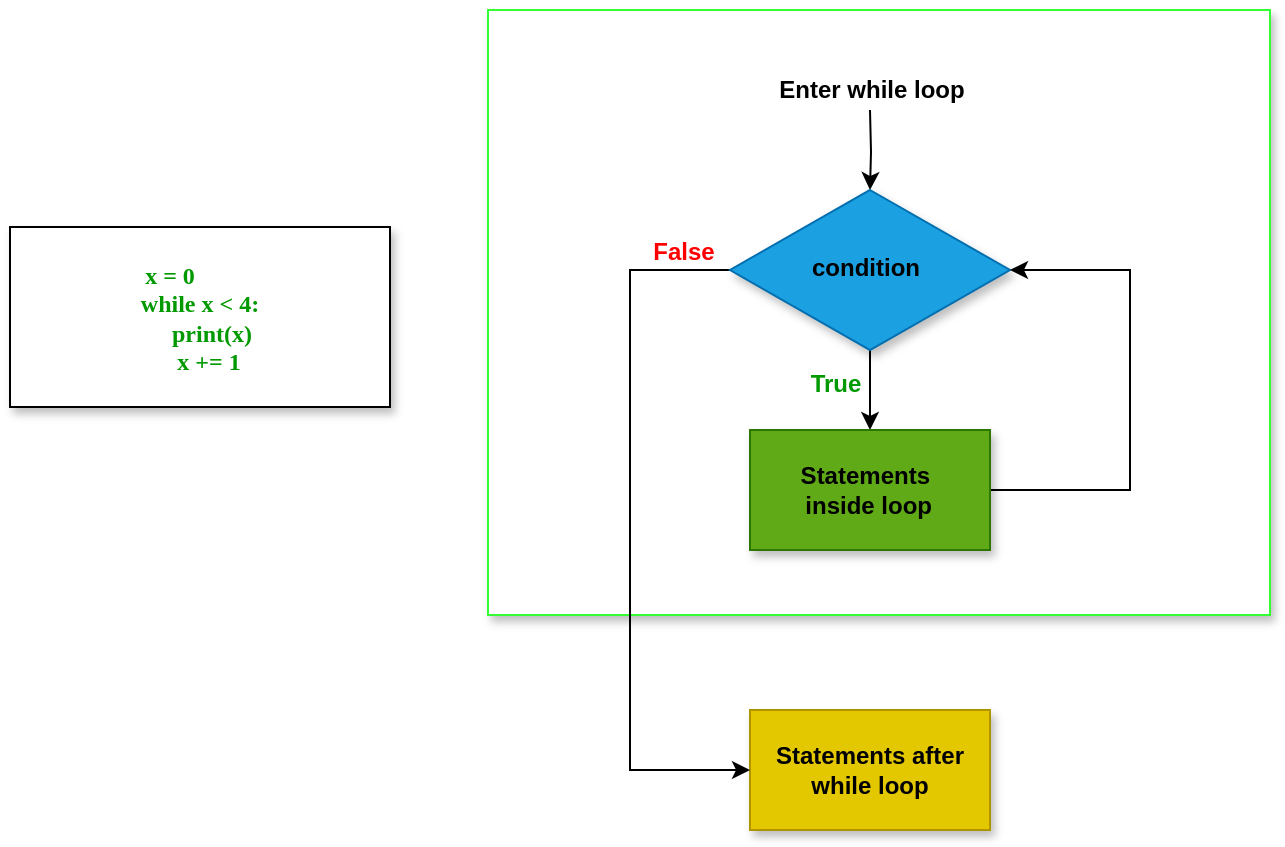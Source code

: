 <mxfile version="13.9.5" type="device"><diagram id="XBuoceKlqozpSpTMeRa0" name="Page-1"><mxGraphModel dx="1874" dy="592" grid="1" gridSize="10" guides="1" tooltips="1" connect="1" arrows="1" fold="1" page="1" pageScale="1" pageWidth="850" pageHeight="1100" math="0" shadow="0"><root><mxCell id="0"/><mxCell id="1" parent="0"/><mxCell id="NgsELUc-04DUn_-cFStg-86" value="" style="rounded=0;whiteSpace=wrap;html=1;shadow=1;strokeColor=#33FF33;" parent="1" vertex="1"><mxGeometry x="69" y="190" width="391" height="302.5" as="geometry"/></mxCell><mxCell id="NgsELUc-04DUn_-cFStg-24" style="edgeStyle=orthogonalEdgeStyle;rounded=0;orthogonalLoop=1;jettySize=auto;html=1;exitX=0.5;exitY=1;exitDx=0;exitDy=0;entryX=0.5;entryY=0;entryDx=0;entryDy=0;" parent="1" target="NgsELUc-04DUn_-cFStg-11" edge="1"><mxGeometry relative="1" as="geometry"><mxPoint x="260" y="240" as="sourcePoint"/></mxGeometry></mxCell><mxCell id="NgsELUc-04DUn_-cFStg-25" style="edgeStyle=orthogonalEdgeStyle;rounded=0;orthogonalLoop=1;jettySize=auto;html=1;exitX=0.5;exitY=1;exitDx=0;exitDy=0;entryX=0.5;entryY=0;entryDx=0;entryDy=0;" parent="1" source="NgsELUc-04DUn_-cFStg-11" edge="1"><mxGeometry relative="1" as="geometry"><mxPoint x="260" y="400" as="targetPoint"/></mxGeometry></mxCell><mxCell id="NgsELUc-04DUn_-cFStg-39" value="&lt;b style=&quot;color: rgb(0 , 0 , 0)&quot;&gt;Statements after while loop&lt;/b&gt;" style="rounded=0;whiteSpace=wrap;html=1;fillColor=#e3c800;strokeColor=#B09500;fontColor=#ffffff;shadow=1;" parent="1" vertex="1"><mxGeometry x="200" y="540" width="120" height="60" as="geometry"/></mxCell><mxCell id="NgsELUc-04DUn_-cFStg-53" value="&lt;b&gt;&lt;font color=&quot;#009900&quot;&gt;True&lt;/font&gt;&lt;/b&gt;" style="text;html=1;strokeColor=none;fillColor=none;align=center;verticalAlign=middle;whiteSpace=wrap;rounded=0;fontColor=#FF0000;" parent="1" vertex="1"><mxGeometry x="223" y="367" width="40" height="20" as="geometry"/></mxCell><mxCell id="NgsELUc-04DUn_-cFStg-71" value="&lt;b&gt;Enter while loop&lt;/b&gt;" style="text;html=1;strokeColor=none;fillColor=none;align=center;verticalAlign=middle;whiteSpace=wrap;rounded=0;" parent="1" vertex="1"><mxGeometry x="213" y="220" width="96" height="20" as="geometry"/></mxCell><mxCell id="NgsELUc-04DUn_-cFStg-83" style="edgeStyle=orthogonalEdgeStyle;rounded=0;orthogonalLoop=1;jettySize=auto;html=1;exitX=0;exitY=0.5;exitDx=0;exitDy=0;entryX=0;entryY=0.5;entryDx=0;entryDy=0;fontColor=#009900;" parent="1" source="NgsELUc-04DUn_-cFStg-11" target="NgsELUc-04DUn_-cFStg-39" edge="1"><mxGeometry relative="1" as="geometry"><Array as="points"><mxPoint x="140" y="320"/><mxPoint x="140" y="570"/></Array></mxGeometry></mxCell><mxCell id="NgsELUc-04DUn_-cFStg-11" value="" style="rhombus;whiteSpace=wrap;html=1;fillColor=#1ba1e2;strokeColor=#006EAF;fontColor=#ffffff;shadow=1;" parent="1" vertex="1"><mxGeometry x="190" y="280" width="140" height="80" as="geometry"/></mxCell><mxCell id="NgsELUc-04DUn_-cFStg-12" value="&lt;b&gt;condition&lt;/b&gt;" style="text;html=1;strokeColor=none;fillColor=none;align=center;verticalAlign=middle;whiteSpace=wrap;rounded=0;" parent="1" vertex="1"><mxGeometry x="210" y="309" width="96" height="20" as="geometry"/></mxCell><mxCell id="NgsELUc-04DUn_-cFStg-89" style="edgeStyle=orthogonalEdgeStyle;rounded=0;orthogonalLoop=1;jettySize=auto;html=1;exitX=1;exitY=0.5;exitDx=0;exitDy=0;entryX=1;entryY=0.5;entryDx=0;entryDy=0;fontColor=#009900;" parent="1" source="NgsELUc-04DUn_-cFStg-13" target="NgsELUc-04DUn_-cFStg-11" edge="1"><mxGeometry relative="1" as="geometry"><Array as="points"><mxPoint x="390" y="430"/><mxPoint x="390" y="320"/></Array></mxGeometry></mxCell><mxCell id="NgsELUc-04DUn_-cFStg-13" value="" style="rounded=0;whiteSpace=wrap;html=1;fillColor=#60a917;strokeColor=#2D7600;fontColor=#ffffff;shadow=1;" parent="1" vertex="1"><mxGeometry x="200" y="400" width="120" height="60" as="geometry"/></mxCell><mxCell id="NgsELUc-04DUn_-cFStg-73" value="&lt;b&gt;&amp;nbsp; &amp;nbsp; &amp;nbsp;Statements&amp;nbsp; &amp;nbsp; &amp;nbsp; &amp;nbsp;inside loop&lt;/b&gt;" style="text;html=1;strokeColor=none;fillColor=none;align=center;verticalAlign=middle;whiteSpace=wrap;rounded=0;" parent="1" vertex="1"><mxGeometry x="206" y="420" width="90" height="20" as="geometry"/></mxCell><mxCell id="NgsELUc-04DUn_-cFStg-84" value="&lt;b&gt;False&lt;/b&gt;" style="text;html=1;strokeColor=none;fillColor=none;align=center;verticalAlign=middle;whiteSpace=wrap;rounded=0;fontColor=#FF0000;" parent="1" vertex="1"><mxGeometry x="147" y="301" width="40" height="20" as="geometry"/></mxCell><mxCell id="NgsELUc-04DUn_-cFStg-85" value="" style="group" parent="1" vertex="1" connectable="0"><mxGeometry x="-170" y="294.5" width="190" height="90" as="geometry"/></mxCell><mxCell id="NgsELUc-04DUn_-cFStg-87" value="" style="group" parent="NgsELUc-04DUn_-cFStg-85" vertex="1" connectable="0"><mxGeometry y="-18" width="190" height="90" as="geometry"/></mxCell><mxCell id="NgsELUc-04DUn_-cFStg-69" value="" style="rounded=0;whiteSpace=wrap;html=1;shadow=1;strokeColor=#000000;fillColor=#ffffff;fontColor=#009900;" parent="NgsELUc-04DUn_-cFStg-87" vertex="1"><mxGeometry y="22" width="190" height="90" as="geometry"/></mxCell><mxCell id="NgsELUc-04DUn_-cFStg-67" value="&lt;font face=&quot;Verdana&quot;&gt;&lt;b&gt;&lt;div&gt;x = 0&amp;nbsp; &amp;nbsp; &amp;nbsp; &amp;nbsp; &amp;nbsp;&amp;nbsp;&lt;/div&gt;&lt;div&gt;while x &amp;lt; 4:&lt;/div&gt;&lt;div&gt;&amp;nbsp; &amp;nbsp; print(x)&lt;/div&gt;&lt;div&gt;&amp;nbsp; &amp;nbsp; x += 1&amp;nbsp;&lt;/div&gt;&lt;/b&gt;&lt;/font&gt;" style="text;html=1;strokeColor=none;fillColor=none;align=center;verticalAlign=middle;whiteSpace=wrap;rounded=0;fontColor=#009900;" parent="NgsELUc-04DUn_-cFStg-87" vertex="1"><mxGeometry x="10" y="37" width="170" height="60" as="geometry"/></mxCell></root></mxGraphModel></diagram></mxfile>